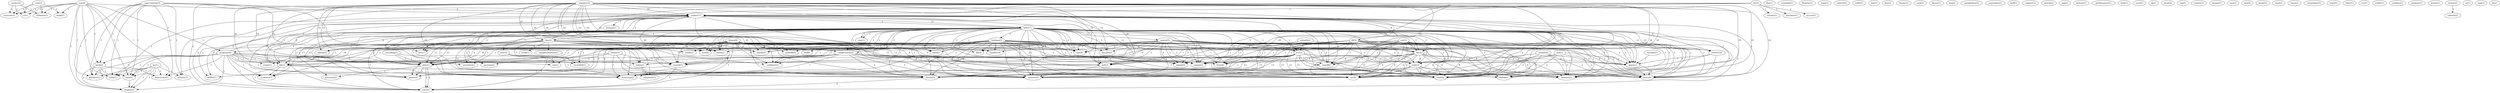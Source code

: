 digraph G {
  com [ label="com(2)" ];
  build [ label="build(1)" ];
  re [ label="re(1)" ];
  internet [ label="internet(1)" ];
  software [ label="software(1)" ];
  khz [ label="khz(1)" ];
  encoding [ label="encoding(1)" ];
  play [ label="play(6)" ];
  play [ label="play(1)" ];
  record [ label="record(7)" ];
  schedule [ label="schedule(1)" ];
  linear [ label="linear(1)" ];
  memcmp [ label="memcmp(2)" ];
  convert [ label="convert(2)" ];
  flushrw [ label="flushrw(1)" ];
  frame [ label="frame(9)" ];
  compression [ label="compression(2)" ];
  option [ label="option(5)" ];
  dev [ label="dev(1)" ];
  configure [ label="configure(1)" ];
  ivec [ label="ivec(8)" ];
  sends [ label="sends(1)" ];
  audiofd [ label="audiofd(6)" ];
  recorded [ label="recorded(1)" ];
  process [ label="process(2)" ];
  encrypts [ label="encrypts(1)" ];
  cblock [ label="cblock(2)" ];
  block [ label="block(1)" ];
  exit [ label="exit(9)" ];
  create [ label="create(2)" ];
  init [ label="init(2)" ];
  reverses [ label="reverses(1)" ];
  cbuf [ label="cbuf(9)" ];
  memset [ label="memset(2)" ];
  rate [ label="rate(3)" ];
  set [ label="set(4)" ];
  key [ label="key(10)" ];
  regq [ label="regq(1)" ];
  sample [ label="sample(12)" ];
  des [ label="des(2)" ];
  read [ label="read(2)" ];
  audio [ label="audio(17)" ];
  decode [ label="decode(2)" ];
  bit [ label="bit(1)" ];
  code [ label="code(3)" ];
  failed [ label="failed(6)" ];
  sizeof [ label="sizeof(6)" ];
  device [ label="device(3)" ];
  speech [ label="speech(2)" ];
  info [ label="info(5)" ];
  boolean [ label="boolean(2)" ];
  precision [ label="precision(2)" ];
  buf [ label="buf(8)" ];
  perror [ label="perror(5)" ];
  ifd [ label="ifd(2)" ];
  handle [ label="handle(10)" ];
  svs [ label="svs(1)" ];
  size [ label="size(1)" ];
  pause [ label="pause(4)" ];
  signal [ label="signal(2)" ];
  int [ label="int(4)" ];
  byte [ label="byte(4)" ];
  buffer [ label="buffer(1)" ];
  return [ label="return(10)" ];
  gsm [ label="gsm(21)" ];
  program [ label="program(4)" ];
  used [ label="used(1)" ];
  implementation [ label="implementation(1)" ];
  reads [ label="reads(1)" ];
  test [ label="test(2)" ];
  stdio [ label="stdio(1)" ];
  tub [ label="tub(1)" ];
  elc [ label="elc(2)" ];
  sustain [ label="sustain(1)" ];
  machine [ label="machine(1)" ];
  occcur [ label="occcur(1)" ];
  takes [ label="takes(2)" ];
  activity [ label="activity(1)" ];
  compress [ label="compress(1)" ];
  bus [ label="bus(1)" ];
  finney [ label="finney(1)" ];
  card [ label="card(1)" ];
  factor [ label="factor(1)" ];
  eng [ label="eng(1)" ];
  speakerbox [ label="speakerbox(1)" ];
  yesterday [ label="yesterday(1)" ];
  half [ label="half(1)" ];
  sun [ label="sun(4)" ];
  hack [ label="hack(2)" ];
  perform [ label="perform(1)" ];
  today [ label="today(1)" ];
  determine [ label="determine(1)" ];
  time [ label="time(2)" ];
  duplex [ label="duplex(2)" ];
  subject [ label="subject(1)" ];
  article [ label="article(1)" ];
  gap [ label="gap(1)" ];
  initinfo [ label="initinfo(2)" ];
  demon [ label="demon(1)" ];
  performance [ label="performance(1)" ];
  look [ label="look(1)" ];
  ouch [ label="ouch(1)" ];
  see [ label="see(1)" ];
  uk [ label="uk(1)" ];
  sparcstation [ label="sparcstation(3)" ];
  gtoal [ label="gtoal(2)" ];
  ran [ label="ran(1)" ];
  solaris [ label="solaris(1)" ];
  means [ label="means(1)" ];
  info [ label="info(17)" ];
  fd [ label="fd(5)" ];
  stream [ label="stream(1)" ];
  cpu [ label="cpu(1)" ];
  edu [ label="edu(2)" ];
  mode [ label="mode(1)" ];
  innn [ label="innn(1)" ];
  onufer [ label="onufer(2)" ];
  toast [ label="toast(1)" ];
  ipc [ label="ipc(1)" ];
  cut [ label="cut(1)" ];
  remember [ label="remember(1)" ];
  tried [ label="tried(1)" ];
  rdwr [ label="rdwr(1)" ];
  cco [ label="cco(1)" ];
  stdlib [ label="stdlib(1)" ];
  audioio [ label="audioio(1)" ];
  ipc [ label="ipc(1)" ];
  graham [ label="graham(1)" ];
  include [ label="include(1)" ];
  needs [ label="needs(1)" ];
  setinfo [ label="setinfo(4)" ];
  null [ label="null(1)" ];
  writes [ label="writes(2)" ];
  caltech [ label="caltech(2)" ];
  co [ label="co(1)" ];
  toal [ label="toal(1)" ];
  hz [ label="hz(2)" ];
  com -> build [ label="1" ];
  com -> re [ label="1" ];
  com -> internet [ label="1" ];
  com -> software [ label="1" ];
  encoding -> play [ label="1" ];
  encoding -> play [ label="1" ];
  encoding -> record [ label="1" ];
  linear -> play [ label="2" ];
  linear -> play [ label="2" ];
  linear -> memcmp [ label="1" ];
  linear -> record [ label="1" ];
  linear -> convert [ label="1" ];
  frame -> compression [ label="8" ];
  frame -> option [ label="8" ];
  frame -> play [ label="8" ];
  frame -> dev [ label="8" ];
  frame -> configure [ label="8" ];
  frame -> ivec [ label="8" ];
  frame -> sends [ label="1" ];
  frame -> audiofd [ label="8" ];
  frame -> recorded [ label="1" ];
  frame -> process [ label="1" ];
  frame -> encrypts [ label="1" ];
  frame -> cblock [ label="8" ];
  frame -> block [ label="8" ];
  frame -> play [ label="8" ];
  frame -> exit [ label="8" ];
  frame -> memcmp [ label="8" ];
  frame -> create [ label="8" ];
  frame -> init [ label="8" ];
  frame -> convert [ label="8" ];
  frame -> reverses [ label="1" ];
  frame -> cbuf [ label="8" ];
  frame -> memset [ label="8" ];
  frame -> rate [ label="1" ];
  frame -> set [ label="8" ];
  frame -> key [ label="8" ];
  sample -> des [ label="10" ];
  sample -> compression [ label="10" ];
  sample -> option [ label="10" ];
  sample -> play [ label="10" ];
  sample -> dev [ label="10" ];
  sample -> configure [ label="10" ];
  sample -> ivec [ label="10" ];
  sample -> audiofd [ label="10" ];
  sample -> read [ label="10" ];
  sample -> cblock [ label="10" ];
  sample -> block [ label="10" ];
  sample -> audio [ label="10" ];
  sample -> play [ label="10" ];
  sample -> decode [ label="10" ];
  sample -> bit [ label="10" ];
  sample -> exit [ label="10" ];
  sample -> memcmp [ label="10" ];
  sample -> create [ label="10" ];
  sample -> init [ label="10" ];
  sample -> code [ label="10" ];
  sample -> convert [ label="10" ];
  sample -> failed [ label="10" ];
  sample -> sizeof [ label="10" ];
  sample -> device [ label="10" ];
  sample -> cbuf [ label="10" ];
  sample -> memset [ label="10" ];
  sample -> rate [ label="2" ];
  sample -> set [ label="10" ];
  sample -> key [ label="10" ];
  info -> des [ label="1" ];
  info -> compression [ label="1" ];
  info -> option [ label="1" ];
  info -> play [ label="7" ];
  info -> dev [ label="1" ];
  info -> boolean [ label="1" ];
  info -> precision [ label="2" ];
  info -> configure [ label="1" ];
  info -> ivec [ label="1" ];
  info -> audiofd [ label="1" ];
  info -> read [ label="1" ];
  info -> cblock [ label="1" ];
  info -> block [ label="1" ];
  info -> buf [ label="1" ];
  info -> perror [ label="12" ];
  info -> ifd [ label="1" ];
  info -> audio [ label="1" ];
  info -> handle [ label="1" ];
  info -> play [ label="7" ];
  info -> decode [ label="1" ];
  info -> bit [ label="1" ];
  info -> exit [ label="1" ];
  info -> svs [ label="1" ];
  info -> size [ label="1" ];
  info -> pause [ label="13" ];
  info -> memcmp [ label="1" ];
  info -> signal [ label="1" ];
  info -> record [ label="16" ];
  info -> int [ label="1" ];
  info -> create [ label="1" ];
  info -> init [ label="1" ];
  info -> code [ label="1" ];
  info -> convert [ label="1" ];
  info -> byte [ label="1" ];
  info -> failed [ label="1" ];
  info -> sizeof [ label="1" ];
  info -> buffer [ label="1" ];
  info -> device [ label="1" ];
  info -> cbuf [ label="1" ];
  info -> memset [ label="1" ];
  info -> rate [ label="2" ];
  info -> return [ label="12" ];
  info -> set [ label="1" ];
  info -> gsm [ label="1" ];
  info -> key [ label="1" ];
  des -> compression [ label="13" ];
  des -> play [ label="13" ];
  des -> dev [ label="13" ];
  des -> configure [ label="13" ];
  des -> ivec [ label="13" ];
  des -> sends [ label="1" ];
  des -> program [ label="1" ];
  des -> recorded [ label="1" ];
  des -> process [ label="1" ];
  des -> encrypts [ label="1" ];
  des -> used [ label="1" ];
  des -> cblock [ label="13" ];
  des -> block [ label="13" ];
  des -> audio [ label="1" ];
  des -> implementation [ label="1" ];
  des -> play [ label="13" ];
  des -> bit [ label="14" ];
  des -> exit [ label="13" ];
  des -> reads [ label="1" ];
  des -> memcmp [ label="13" ];
  des -> create [ label="13" ];
  des -> init [ label="13" ];
  des -> convert [ label="13" ];
  des -> reverses [ label="1" ];
  des -> test [ label="1" ];
  des -> device [ label="14" ];
  des -> cbuf [ label="13" ];
  des -> memset [ label="13" ];
  des -> rate [ label="1" ];
  des -> set [ label="13" ];
  des -> key [ label="13" ];
  compression -> play [ label="1" ];
  compression -> configure [ label="1" ];
  compression -> play [ label="1" ];
  compression -> bit [ label="1" ];
  compression -> memcmp [ label="1" ];
  compression -> create [ label="1" ];
  compression -> init [ label="1" ];
  compression -> convert [ label="1" ];
  compression -> device [ label="1" ];
  compression -> memset [ label="1" ];
  compression -> set [ label="1" ];
  elc -> sustain [ label="1" ];
  elc -> machine [ label="1" ];
  elc -> occcur [ label="1" ];
  elc -> audio [ label="1" ];
  elc -> takes [ label="1" ];
  elc -> activity [ label="1" ];
  elc -> compress [ label="1" ];
  play -> precision [ label="1" ];
  play -> pause [ label="2" ];
  play -> rate [ label="1" ];
  boolean -> configure [ label="2" ];
  boolean -> ivec [ label="2" ];
  boolean -> audiofd [ label="2" ];
  boolean -> read [ label="2" ];
  boolean -> cblock [ label="2" ];
  boolean -> block [ label="2" ];
  boolean -> buf [ label="2" ];
  boolean -> ifd [ label="2" ];
  boolean -> handle [ label="2" ];
  boolean -> play [ label="2" ];
  boolean -> decode [ label="2" ];
  boolean -> bit [ label="2" ];
  boolean -> exit [ label="2" ];
  boolean -> pause [ label="1" ];
  boolean -> memcmp [ label="2" ];
  boolean -> signal [ label="2" ];
  boolean -> record [ label="1" ];
  boolean -> create [ label="2" ];
  boolean -> code [ label="2" ];
  boolean -> convert [ label="2" ];
  boolean -> byte [ label="2" ];
  boolean -> failed [ label="2" ];
  boolean -> sizeof [ label="2" ];
  boolean -> device [ label="2" ];
  boolean -> cbuf [ label="2" ];
  boolean -> memset [ label="2" ];
  boolean -> set [ label="2" ];
  boolean -> gsm [ label="2" ];
  boolean -> key [ label="2" ];
  sun -> build [ label="1" ];
  sun -> program [ label="1" ];
  sun -> audio [ label="1" ];
  sun -> hack [ label="1" ];
  sun -> re [ label="1" ];
  sun -> internet [ label="1" ];
  sun -> perform [ label="1" ];
  sun -> today [ label="1" ];
  sun -> determine [ label="1" ];
  sun -> software [ label="1" ];
  sun -> time [ label="1" ];
  sun -> duplex [ label="1" ];
  initinfo -> svs [ label="1" ];
  initinfo -> int [ label="1" ];
  initinfo -> init [ label="1" ];
  program -> recorded [ label="1" ];
  program -> process [ label="1" ];
  program -> encrypts [ label="1" ];
  program -> audio [ label="3" ];
  program -> bit [ label="1" ];
  program -> hack [ label="2" ];
  program -> reads [ label="1" ];
  program -> perform [ label="1" ];
  program -> takes [ label="1" ];
  program -> today [ label="1" ];
  program -> reverses [ label="1" ];
  program -> determine [ label="1" ];
  program -> device [ label="1" ];
  program -> time [ label="1" ];
  program -> rate [ label="1" ];
  program -> see [ label="1" ];
  program -> duplex [ label="1" ];
  sparcstation -> audio [ label="2" ];
  sparcstation -> hack [ label="1" ];
  sparcstation -> perform [ label="1" ];
  sparcstation -> takes [ label="1" ];
  sparcstation -> today [ label="1" ];
  sparcstation -> determine [ label="1" ];
  sparcstation -> activity [ label="1" ];
  sparcstation -> time [ label="1" ];
  sparcstation -> duplex [ label="1" ];
  sparcstation -> compress [ label="1" ];
  perror -> ifd [ label="2" ];
  perror -> handle [ label="2" ];
  perror -> play [ label="2" ];
  perror -> decode [ label="2" ];
  perror -> bit [ label="2" ];
  perror -> exit [ label="2" ];
  perror -> svs [ label="2" ];
  perror -> pause [ label="3" ];
  perror -> memcmp [ label="2" ];
  perror -> signal [ label="2" ];
  perror -> record [ label="3" ];
  perror -> int [ label="2" ];
  perror -> create [ label="2" ];
  perror -> init [ label="2" ];
  perror -> code [ label="2" ];
  perror -> convert [ label="2" ];
  perror -> byte [ label="2" ];
  perror -> failed [ label="2" ];
  perror -> sizeof [ label="2" ];
  perror -> device [ label="2" ];
  perror -> cbuf [ label="2" ];
  perror -> memset [ label="2" ];
  perror -> set [ label="2" ];
  perror -> gsm [ label="2" ];
  perror -> key [ label="2" ];
  audio -> play [ label="6" ];
  audio -> info [ label="11" ];
  audio -> bit [ label="9" ];
  audio -> exit [ label="5" ];
  audio -> fd [ label="9" ];
  audio -> pause [ label="9" ];
  audio -> memcmp [ label="5" ];
  audio -> record [ label="10" ];
  audio -> int [ label="6" ];
  audio -> create [ label="5" ];
  audio -> init [ label="11" ];
  audio -> today [ label="1" ];
  audio -> convert [ label="5" ];
  audio -> reverses [ label="4" ];
  audio -> device [ label="9" ];
  audio -> cbuf [ label="5" ];
  audio -> memset [ label="5" ];
  audio -> rate [ label="4" ];
  audio -> return [ label="9" ];
  audio -> set [ label="5" ];
  audio -> stream [ label="1" ];
  audio -> key [ label="5" ];
  play -> pause [ label="2" ];
  play -> rate [ label="1" ];
  info -> bit [ label="1" ];
  info -> exit [ label="1" ];
  info -> svs [ label="1" ];
  info -> size [ label="1" ];
  info -> pause [ label="13" ];
  info -> memcmp [ label="1" ];
  info -> signal [ label="1" ];
  info -> record [ label="16" ];
  info -> int [ label="1" ];
  info -> create [ label="1" ];
  info -> init [ label="1" ];
  info -> code [ label="1" ];
  info -> convert [ label="1" ];
  info -> byte [ label="1" ];
  info -> failed [ label="1" ];
  info -> sizeof [ label="1" ];
  info -> buffer [ label="1" ];
  info -> device [ label="1" ];
  info -> cbuf [ label="1" ];
  info -> memset [ label="1" ];
  info -> rate [ label="2" ];
  info -> return [ label="12" ];
  info -> set [ label="1" ];
  info -> gsm [ label="1" ];
  info -> key [ label="1" ];
  bit -> memcmp [ label="1" ];
  bit -> convert [ label="1" ];
  bit -> reverses [ label="1" ];
  bit -> rate [ label="1" ];
  svs -> pause [ label="1" ];
  svs -> memcmp [ label="13" ];
  svs -> signal [ label="13" ];
  svs -> record [ label="1" ];
  svs -> create [ label="13" ];
  svs -> code [ label="13" ];
  svs -> convert [ label="13" ];
  svs -> byte [ label="13" ];
  svs -> failed [ label="13" ];
  svs -> sizeof [ label="13" ];
  svs -> device [ label="13" ];
  svs -> cbuf [ label="13" ];
  svs -> memset [ label="13" ];
  svs -> set [ label="13" ];
  svs -> gsm [ label="13" ];
  svs -> key [ label="13" ];
  onufer -> re [ label="2" ];
  onufer -> internet [ label="2" ];
  onufer -> software [ label="2" ];
  hack -> perform [ label="1" ];
  hack -> today [ label="1" ];
  hack -> determine [ label="1" ];
  hack -> time [ label="1" ];
  hack -> duplex [ label="1" ];
  fd -> pause [ label="4" ];
  fd -> memcmp [ label="1" ];
  fd -> signal [ label="1" ];
  fd -> record [ label="4" ];
  fd -> int [ label="1" ];
  fd -> create [ label="1" ];
  fd -> init [ label="1" ];
  fd -> code [ label="1" ];
  fd -> convert [ label="1" ];
  fd -> byte [ label="1" ];
  fd -> failed [ label="1" ];
  fd -> sizeof [ label="1" ];
  fd -> device [ label="1" ];
  fd -> cbuf [ label="1" ];
  fd -> memset [ label="1" ];
  fd -> set [ label="1" ];
  fd -> gsm [ label="1" ];
  fd -> key [ label="1" ];
  ipc -> perform [ label="1" ];
  ipc -> today [ label="1" ];
  ipc -> determine [ label="1" ];
  ipc -> activity [ label="1" ];
  ipc -> time [ label="1" ];
  ipc -> duplex [ label="1" ];
  cut -> signal [ label="1" ];
  cut -> takes [ label="1" ];
  cut -> int [ label="1" ];
  cut -> create [ label="1" ];
  cut -> init [ label="1" ];
  cut -> code [ label="1" ];
  cut -> convert [ label="1" ];
  cut -> byte [ label="1" ];
  cut -> failed [ label="1" ];
  cut -> sizeof [ label="1" ];
  cut -> device [ label="1" ];
  cut -> cbuf [ label="1" ];
  cut -> memset [ label="1" ];
  cut -> see [ label="1" ];
  cut -> return [ label="1" ];
  cut -> set [ label="1" ];
  cut -> gsm [ label="1" ];
  cut -> key [ label="1" ];
  takes -> compress [ label="1" ];
  record -> buffer [ label="1" ];
  record -> rate [ label="1" ];
  int -> create [ label="4" ];
  int -> code [ label="4" ];
  int -> convert [ label="4" ];
  int -> byte [ label="4" ];
  int -> failed [ label="4" ];
  int -> sizeof [ label="4" ];
  int -> device [ label="4" ];
  int -> cbuf [ label="4" ];
  int -> memset [ label="4" ];
  int -> set [ label="4" ];
  int -> gsm [ label="4" ];
  int -> key [ label="4" ];
  init -> convert [ label="1" ];
  code -> convert [ label="2" ];
  code -> failed [ label="2" ];
  code -> device [ label="2" ];
  code -> cbuf [ label="2" ];
  code -> memset [ label="2" ];
  code -> set [ label="2" ];
  code -> key [ label="2" ];
  ipc -> time [ label="1" ];
  ipc -> duplex [ label="1" ];
  include -> gsm [ label="1" ];
  setinfo -> device [ label="2" ];
  setinfo -> cbuf [ label="2" ];
  setinfo -> memset [ label="2" ];
  setinfo -> set [ label="2" ];
  setinfo -> gsm [ label="2" ];
  setinfo -> key [ label="2" ];
  test -> device [ label="1" ];
  test -> rate [ label="1" ];
  test -> see [ label="1" ];
  null -> device [ label="2" ];
  null -> cbuf [ label="2" ];
  null -> memset [ label="2" ];
  null -> set [ label="2" ];
  null -> gsm [ label="2" ];
  null -> key [ label="2" ];
  writes -> caltech [ label="1" ];
  device -> rate [ label="2" ];
  time -> duplex [ label="1" ];
  return -> set [ label="7" ];
  return -> gsm [ label="7" ];
  return -> key [ label="7" ];
  gsm -> key [ label="18" ];
}
